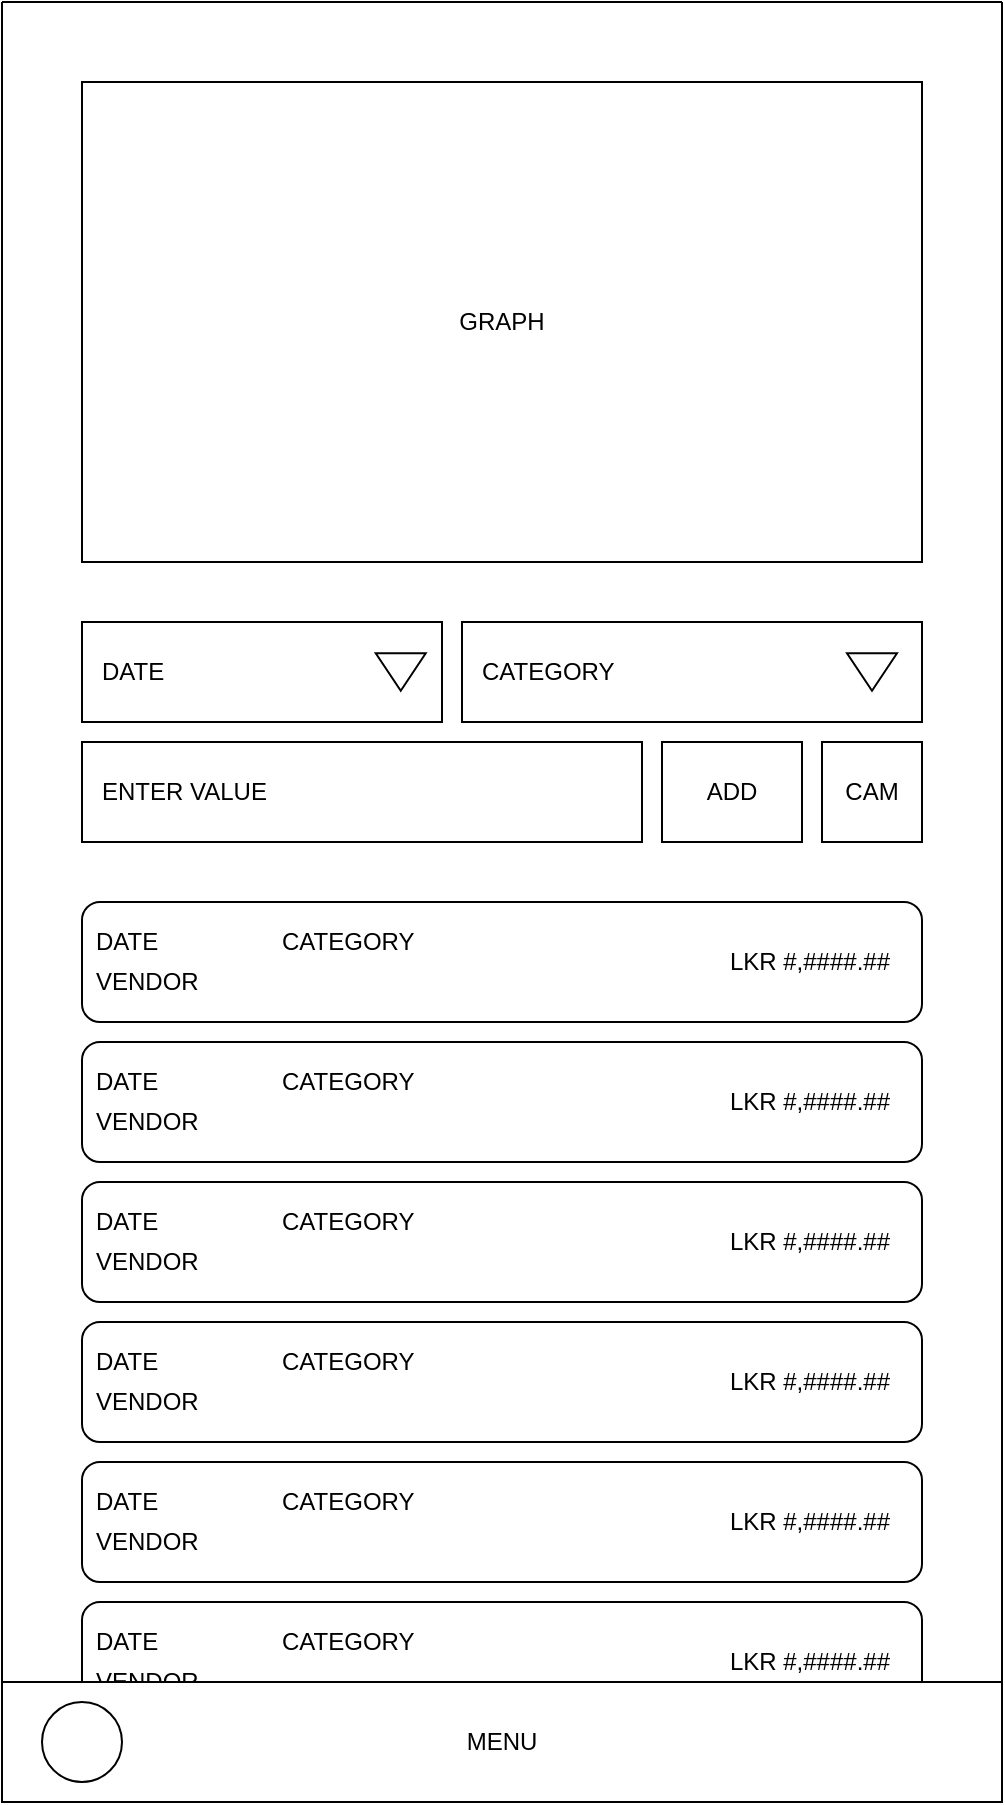 <mxfile version="21.6.2" type="github" pages="6">
  <diagram name="Home" id="-7YqTUpUbMilJilBJmLc">
    <mxGraphModel dx="1431" dy="807" grid="1" gridSize="10" guides="1" tooltips="1" connect="1" arrows="1" fold="1" page="1" pageScale="1" pageWidth="4681" pageHeight="3300" math="0" shadow="0">
      <root>
        <mxCell id="0" />
        <mxCell id="1" parent="0" />
        <mxCell id="OpYvbCKj8r_eVPy5peh7-1" value="" style="swimlane;startSize=0;" vertex="1" parent="1">
          <mxGeometry x="40" y="40" width="500" height="900" as="geometry">
            <mxRectangle x="40" y="40" width="500" height="900" as="alternateBounds" />
          </mxGeometry>
        </mxCell>
        <mxCell id="xQIchn2WkmY-w4uukqpx-59" value="VENDOR" style="text;html=1;strokeColor=none;fillColor=none;align=left;verticalAlign=middle;whiteSpace=wrap;rounded=0;spacingRight=4;" vertex="1" parent="OpYvbCKj8r_eVPy5peh7-1">
          <mxGeometry x="45" y="850" width="270" height="20" as="geometry" />
        </mxCell>
        <mxCell id="xQIchn2WkmY-w4uukqpx-3" value="ENTER VALUE" style="rounded=0;whiteSpace=wrap;html=1;align=left;spacingLeft=8;" vertex="1" parent="OpYvbCKj8r_eVPy5peh7-1">
          <mxGeometry x="40" y="370" width="280" height="50" as="geometry" />
        </mxCell>
        <mxCell id="xQIchn2WkmY-w4uukqpx-10" value="GRAPH" style="rounded=0;whiteSpace=wrap;html=1;" vertex="1" parent="OpYvbCKj8r_eVPy5peh7-1">
          <mxGeometry x="40" y="40" width="420" height="240" as="geometry" />
        </mxCell>
        <mxCell id="xQIchn2WkmY-w4uukqpx-11" value="ADD" style="rounded=0;whiteSpace=wrap;html=1;" vertex="1" parent="OpYvbCKj8r_eVPy5peh7-1">
          <mxGeometry x="330" y="370" width="70" height="50" as="geometry" />
        </mxCell>
        <mxCell id="xQIchn2WkmY-w4uukqpx-13" value="CAM" style="rounded=0;whiteSpace=wrap;html=1;" vertex="1" parent="OpYvbCKj8r_eVPy5peh7-1">
          <mxGeometry x="410" y="370" width="50" height="50" as="geometry" />
        </mxCell>
        <mxCell id="xQIchn2WkmY-w4uukqpx-14" value="" style="rounded=1;whiteSpace=wrap;html=1;" vertex="1" parent="OpYvbCKj8r_eVPy5peh7-1">
          <mxGeometry x="40" y="450" width="420" height="60" as="geometry" />
        </mxCell>
        <mxCell id="xQIchn2WkmY-w4uukqpx-17" value="LKR #,####.##" style="text;html=1;strokeColor=none;fillColor=none;align=right;verticalAlign=middle;whiteSpace=wrap;rounded=0;spacingRight=4;" vertex="1" parent="OpYvbCKj8r_eVPy5peh7-1">
          <mxGeometry x="330" y="465" width="120" height="30" as="geometry" />
        </mxCell>
        <mxCell id="xQIchn2WkmY-w4uukqpx-18" value="DATE" style="text;html=1;strokeColor=none;fillColor=none;align=left;verticalAlign=middle;whiteSpace=wrap;rounded=0;spacingRight=4;" vertex="1" parent="OpYvbCKj8r_eVPy5peh7-1">
          <mxGeometry x="45" y="460" width="85" height="20" as="geometry" />
        </mxCell>
        <mxCell id="xQIchn2WkmY-w4uukqpx-19" value="VENDOR" style="text;html=1;strokeColor=none;fillColor=none;align=left;verticalAlign=middle;whiteSpace=wrap;rounded=0;spacingRight=4;" vertex="1" parent="OpYvbCKj8r_eVPy5peh7-1">
          <mxGeometry x="45" y="480" width="270" height="20" as="geometry" />
        </mxCell>
        <mxCell id="xQIchn2WkmY-w4uukqpx-30" value="CATEGORY" style="text;html=1;strokeColor=none;fillColor=none;align=left;verticalAlign=middle;whiteSpace=wrap;rounded=0;spacingRight=4;" vertex="1" parent="OpYvbCKj8r_eVPy5peh7-1">
          <mxGeometry x="137.5" y="460" width="85" height="20" as="geometry" />
        </mxCell>
        <mxCell id="xQIchn2WkmY-w4uukqpx-31" value="" style="rounded=1;whiteSpace=wrap;html=1;" vertex="1" parent="OpYvbCKj8r_eVPy5peh7-1">
          <mxGeometry x="40" y="520" width="420" height="60" as="geometry" />
        </mxCell>
        <mxCell id="xQIchn2WkmY-w4uukqpx-32" value="LKR #,####.##" style="text;html=1;strokeColor=none;fillColor=none;align=right;verticalAlign=middle;whiteSpace=wrap;rounded=0;spacingRight=4;" vertex="1" parent="OpYvbCKj8r_eVPy5peh7-1">
          <mxGeometry x="330" y="535" width="120" height="30" as="geometry" />
        </mxCell>
        <mxCell id="xQIchn2WkmY-w4uukqpx-33" value="DATE" style="text;html=1;strokeColor=none;fillColor=none;align=left;verticalAlign=middle;whiteSpace=wrap;rounded=0;spacingRight=4;" vertex="1" parent="OpYvbCKj8r_eVPy5peh7-1">
          <mxGeometry x="45" y="530" width="85" height="20" as="geometry" />
        </mxCell>
        <mxCell id="xQIchn2WkmY-w4uukqpx-34" value="VENDOR" style="text;html=1;strokeColor=none;fillColor=none;align=left;verticalAlign=middle;whiteSpace=wrap;rounded=0;spacingRight=4;" vertex="1" parent="OpYvbCKj8r_eVPy5peh7-1">
          <mxGeometry x="45" y="550" width="270" height="20" as="geometry" />
        </mxCell>
        <mxCell id="xQIchn2WkmY-w4uukqpx-35" value="CATEGORY" style="text;html=1;strokeColor=none;fillColor=none;align=left;verticalAlign=middle;whiteSpace=wrap;rounded=0;spacingRight=4;" vertex="1" parent="OpYvbCKj8r_eVPy5peh7-1">
          <mxGeometry x="137.5" y="530" width="85" height="20" as="geometry" />
        </mxCell>
        <mxCell id="xQIchn2WkmY-w4uukqpx-36" value="" style="rounded=1;whiteSpace=wrap;html=1;" vertex="1" parent="OpYvbCKj8r_eVPy5peh7-1">
          <mxGeometry x="40" y="590" width="420" height="60" as="geometry" />
        </mxCell>
        <mxCell id="xQIchn2WkmY-w4uukqpx-37" value="LKR #,####.##" style="text;html=1;strokeColor=none;fillColor=none;align=right;verticalAlign=middle;whiteSpace=wrap;rounded=0;spacingRight=4;" vertex="1" parent="OpYvbCKj8r_eVPy5peh7-1">
          <mxGeometry x="330" y="605" width="120" height="30" as="geometry" />
        </mxCell>
        <mxCell id="xQIchn2WkmY-w4uukqpx-38" value="DATE" style="text;html=1;strokeColor=none;fillColor=none;align=left;verticalAlign=middle;whiteSpace=wrap;rounded=0;spacingRight=4;" vertex="1" parent="OpYvbCKj8r_eVPy5peh7-1">
          <mxGeometry x="45" y="600" width="85" height="20" as="geometry" />
        </mxCell>
        <mxCell id="xQIchn2WkmY-w4uukqpx-39" value="VENDOR" style="text;html=1;strokeColor=none;fillColor=none;align=left;verticalAlign=middle;whiteSpace=wrap;rounded=0;spacingRight=4;" vertex="1" parent="OpYvbCKj8r_eVPy5peh7-1">
          <mxGeometry x="45" y="620" width="270" height="20" as="geometry" />
        </mxCell>
        <mxCell id="xQIchn2WkmY-w4uukqpx-40" value="CATEGORY" style="text;html=1;strokeColor=none;fillColor=none;align=left;verticalAlign=middle;whiteSpace=wrap;rounded=0;spacingRight=4;" vertex="1" parent="OpYvbCKj8r_eVPy5peh7-1">
          <mxGeometry x="137.5" y="600" width="85" height="20" as="geometry" />
        </mxCell>
        <mxCell id="xQIchn2WkmY-w4uukqpx-41" value="" style="rounded=1;whiteSpace=wrap;html=1;" vertex="1" parent="OpYvbCKj8r_eVPy5peh7-1">
          <mxGeometry x="40" y="660" width="420" height="60" as="geometry" />
        </mxCell>
        <mxCell id="xQIchn2WkmY-w4uukqpx-42" value="LKR #,####.##" style="text;html=1;strokeColor=none;fillColor=none;align=right;verticalAlign=middle;whiteSpace=wrap;rounded=0;spacingRight=4;" vertex="1" parent="OpYvbCKj8r_eVPy5peh7-1">
          <mxGeometry x="330" y="675" width="120" height="30" as="geometry" />
        </mxCell>
        <mxCell id="xQIchn2WkmY-w4uukqpx-43" value="DATE" style="text;html=1;strokeColor=none;fillColor=none;align=left;verticalAlign=middle;whiteSpace=wrap;rounded=0;spacingRight=4;" vertex="1" parent="OpYvbCKj8r_eVPy5peh7-1">
          <mxGeometry x="45" y="670" width="85" height="20" as="geometry" />
        </mxCell>
        <mxCell id="xQIchn2WkmY-w4uukqpx-44" value="VENDOR" style="text;html=1;strokeColor=none;fillColor=none;align=left;verticalAlign=middle;whiteSpace=wrap;rounded=0;spacingRight=4;" vertex="1" parent="OpYvbCKj8r_eVPy5peh7-1">
          <mxGeometry x="45" y="690" width="270" height="20" as="geometry" />
        </mxCell>
        <mxCell id="xQIchn2WkmY-w4uukqpx-45" value="CATEGORY" style="text;html=1;strokeColor=none;fillColor=none;align=left;verticalAlign=middle;whiteSpace=wrap;rounded=0;spacingRight=4;" vertex="1" parent="OpYvbCKj8r_eVPy5peh7-1">
          <mxGeometry x="137.5" y="670" width="85" height="20" as="geometry" />
        </mxCell>
        <mxCell id="xQIchn2WkmY-w4uukqpx-46" value="" style="rounded=1;whiteSpace=wrap;html=1;" vertex="1" parent="OpYvbCKj8r_eVPy5peh7-1">
          <mxGeometry x="40" y="730" width="420" height="60" as="geometry" />
        </mxCell>
        <mxCell id="xQIchn2WkmY-w4uukqpx-47" value="LKR #,####.##" style="text;html=1;strokeColor=none;fillColor=none;align=right;verticalAlign=middle;whiteSpace=wrap;rounded=0;spacingRight=4;" vertex="1" parent="OpYvbCKj8r_eVPy5peh7-1">
          <mxGeometry x="330" y="745" width="120" height="30" as="geometry" />
        </mxCell>
        <mxCell id="xQIchn2WkmY-w4uukqpx-48" value="DATE" style="text;html=1;strokeColor=none;fillColor=none;align=left;verticalAlign=middle;whiteSpace=wrap;rounded=0;spacingRight=4;" vertex="1" parent="OpYvbCKj8r_eVPy5peh7-1">
          <mxGeometry x="45" y="740" width="85" height="20" as="geometry" />
        </mxCell>
        <mxCell id="xQIchn2WkmY-w4uukqpx-49" value="VENDOR" style="text;html=1;strokeColor=none;fillColor=none;align=left;verticalAlign=middle;whiteSpace=wrap;rounded=0;spacingRight=4;" vertex="1" parent="OpYvbCKj8r_eVPy5peh7-1">
          <mxGeometry x="45" y="760" width="270" height="20" as="geometry" />
        </mxCell>
        <mxCell id="xQIchn2WkmY-w4uukqpx-50" value="CATEGORY" style="text;html=1;strokeColor=none;fillColor=none;align=left;verticalAlign=middle;whiteSpace=wrap;rounded=0;spacingRight=4;" vertex="1" parent="OpYvbCKj8r_eVPy5peh7-1">
          <mxGeometry x="137.5" y="740" width="85" height="20" as="geometry" />
        </mxCell>
        <mxCell id="xQIchn2WkmY-w4uukqpx-51" value="" style="rounded=1;whiteSpace=wrap;html=1;" vertex="1" parent="OpYvbCKj8r_eVPy5peh7-1">
          <mxGeometry x="40" y="800" width="420" height="60" as="geometry" />
        </mxCell>
        <mxCell id="xQIchn2WkmY-w4uukqpx-52" value="LKR #,####.##" style="text;html=1;strokeColor=none;fillColor=none;align=right;verticalAlign=middle;whiteSpace=wrap;rounded=0;spacingRight=4;" vertex="1" parent="OpYvbCKj8r_eVPy5peh7-1">
          <mxGeometry x="330" y="815" width="120" height="30" as="geometry" />
        </mxCell>
        <mxCell id="xQIchn2WkmY-w4uukqpx-53" value="DATE" style="text;html=1;strokeColor=none;fillColor=none;align=left;verticalAlign=middle;whiteSpace=wrap;rounded=0;spacingRight=4;" vertex="1" parent="OpYvbCKj8r_eVPy5peh7-1">
          <mxGeometry x="45" y="810" width="85" height="20" as="geometry" />
        </mxCell>
        <mxCell id="xQIchn2WkmY-w4uukqpx-54" value="VENDOR" style="text;html=1;strokeColor=none;fillColor=none;align=left;verticalAlign=middle;whiteSpace=wrap;rounded=0;spacingRight=4;" vertex="1" parent="OpYvbCKj8r_eVPy5peh7-1">
          <mxGeometry x="45" y="830" width="270" height="20" as="geometry" />
        </mxCell>
        <mxCell id="xQIchn2WkmY-w4uukqpx-55" value="CATEGORY" style="text;html=1;strokeColor=none;fillColor=none;align=left;verticalAlign=middle;whiteSpace=wrap;rounded=0;spacingRight=4;" vertex="1" parent="OpYvbCKj8r_eVPy5peh7-1">
          <mxGeometry x="137.5" y="810" width="85" height="20" as="geometry" />
        </mxCell>
        <mxCell id="OpYvbCKj8r_eVPy5peh7-4" value="MENU" style="whiteSpace=wrap;html=1;" vertex="1" parent="OpYvbCKj8r_eVPy5peh7-1">
          <mxGeometry y="840" width="500" height="60" as="geometry" />
        </mxCell>
        <mxCell id="xQIchn2WkmY-w4uukqpx-63" value="CATEGORY" style="rounded=0;whiteSpace=wrap;html=1;align=left;spacingLeft=8;" vertex="1" parent="OpYvbCKj8r_eVPy5peh7-1">
          <mxGeometry x="230" y="310" width="230" height="50" as="geometry" />
        </mxCell>
        <mxCell id="xQIchn2WkmY-w4uukqpx-64" value="" style="triangle;whiteSpace=wrap;html=1;rotation=90;" vertex="1" parent="OpYvbCKj8r_eVPy5peh7-1">
          <mxGeometry x="425.63" y="322.5" width="18.75" height="25" as="geometry" />
        </mxCell>
        <mxCell id="xQIchn2WkmY-w4uukqpx-70" value="DATE" style="rounded=0;whiteSpace=wrap;html=1;align=left;spacingLeft=8;" vertex="1" parent="OpYvbCKj8r_eVPy5peh7-1">
          <mxGeometry x="40" y="310" width="180" height="50" as="geometry" />
        </mxCell>
        <mxCell id="xQIchn2WkmY-w4uukqpx-71" value="" style="triangle;whiteSpace=wrap;html=1;rotation=90;" vertex="1" parent="OpYvbCKj8r_eVPy5peh7-1">
          <mxGeometry x="190" y="322.5" width="18.75" height="25" as="geometry" />
        </mxCell>
        <mxCell id="QuzubPmWZXeC0UzukjIj-1" value="" style="ellipse;whiteSpace=wrap;html=1;aspect=fixed;" vertex="1" parent="1">
          <mxGeometry x="60" y="890" width="40" height="40" as="geometry" />
        </mxCell>
      </root>
    </mxGraphModel>
  </diagram>
  <diagram id="5BtKKe4hTj2yAUqYr5QW" name="Menu">
    <mxGraphModel dx="1002" dy="565" grid="1" gridSize="10" guides="1" tooltips="1" connect="1" arrows="1" fold="1" page="1" pageScale="1" pageWidth="4681" pageHeight="3300" math="0" shadow="0">
      <root>
        <mxCell id="0" />
        <mxCell id="1" parent="0" />
        <mxCell id="p6cj2IzEMIHR3dmzp68Q-1" value="" style="whiteSpace=wrap;html=1;" vertex="1" parent="1">
          <mxGeometry x="40" y="880" width="500" height="60" as="geometry" />
        </mxCell>
        <mxCell id="p6cj2IzEMIHR3dmzp68Q-2" value="" style="ellipse;whiteSpace=wrap;html=1;aspect=fixed;" vertex="1" parent="1">
          <mxGeometry x="270" y="890" width="40" height="40" as="geometry" />
        </mxCell>
        <mxCell id="p6cj2IzEMIHR3dmzp68Q-3" value="" style="ellipse;whiteSpace=wrap;html=1;aspect=fixed;" vertex="1" parent="1">
          <mxGeometry x="60" y="890" width="40" height="40" as="geometry" />
        </mxCell>
        <mxCell id="p6cj2IzEMIHR3dmzp68Q-4" value="" style="ellipse;whiteSpace=wrap;html=1;aspect=fixed;" vertex="1" parent="1">
          <mxGeometry x="165" y="890" width="40" height="40" as="geometry" />
        </mxCell>
        <mxCell id="p6cj2IzEMIHR3dmzp68Q-5" value="" style="ellipse;whiteSpace=wrap;html=1;aspect=fixed;" vertex="1" parent="1">
          <mxGeometry x="375" y="890" width="40" height="40" as="geometry" />
        </mxCell>
        <mxCell id="p6cj2IzEMIHR3dmzp68Q-6" value="" style="ellipse;whiteSpace=wrap;html=1;aspect=fixed;" vertex="1" parent="1">
          <mxGeometry x="480" y="890" width="40" height="40" as="geometry" />
        </mxCell>
        <mxCell id="p6cj2IzEMIHR3dmzp68Q-8" style="edgeStyle=orthogonalEdgeStyle;rounded=0;orthogonalLoop=1;jettySize=auto;html=1;entryX=0.5;entryY=0;entryDx=0;entryDy=0;" edge="1" parent="1" source="p6cj2IzEMIHR3dmzp68Q-7" target="p6cj2IzEMIHR3dmzp68Q-2">
          <mxGeometry relative="1" as="geometry" />
        </mxCell>
        <mxCell id="p6cj2IzEMIHR3dmzp68Q-7" value="Add / Manage Transactions" style="rounded=0;whiteSpace=wrap;html=1;" vertex="1" parent="1">
          <mxGeometry x="230" y="690" width="120" height="60" as="geometry" />
        </mxCell>
        <mxCell id="p6cj2IzEMIHR3dmzp68Q-10" style="edgeStyle=orthogonalEdgeStyle;rounded=0;orthogonalLoop=1;jettySize=auto;html=1;entryX=0.5;entryY=0;entryDx=0;entryDy=0;" edge="1" parent="1" source="p6cj2IzEMIHR3dmzp68Q-9" target="p6cj2IzEMIHR3dmzp68Q-6">
          <mxGeometry relative="1" as="geometry" />
        </mxCell>
        <mxCell id="p6cj2IzEMIHR3dmzp68Q-9" value="Settings" style="rounded=0;whiteSpace=wrap;html=1;" vertex="1" parent="1">
          <mxGeometry x="420" y="760" width="120" height="60" as="geometry" />
        </mxCell>
        <mxCell id="p6cj2IzEMIHR3dmzp68Q-12" style="edgeStyle=orthogonalEdgeStyle;rounded=0;orthogonalLoop=1;jettySize=auto;html=1;" edge="1" parent="1" source="p6cj2IzEMIHR3dmzp68Q-11" target="p6cj2IzEMIHR3dmzp68Q-3">
          <mxGeometry relative="1" as="geometry" />
        </mxCell>
        <mxCell id="p6cj2IzEMIHR3dmzp68Q-11" value="Home Screen" style="rounded=0;whiteSpace=wrap;html=1;" vertex="1" parent="1">
          <mxGeometry x="40" y="760" width="120" height="60" as="geometry" />
        </mxCell>
        <mxCell id="p6cj2IzEMIHR3dmzp68Q-14" style="edgeStyle=orthogonalEdgeStyle;rounded=0;orthogonalLoop=1;jettySize=auto;html=1;exitX=1;exitY=0.5;exitDx=0;exitDy=0;entryX=0.5;entryY=0;entryDx=0;entryDy=0;" edge="1" parent="1" source="p6cj2IzEMIHR3dmzp68Q-13" target="p6cj2IzEMIHR3dmzp68Q-4">
          <mxGeometry relative="1" as="geometry" />
        </mxCell>
        <mxCell id="p6cj2IzEMIHR3dmzp68Q-13" value="Budget Screen" style="rounded=0;whiteSpace=wrap;html=1;" vertex="1" parent="1">
          <mxGeometry x="40" y="660" width="120" height="60" as="geometry" />
        </mxCell>
        <mxCell id="p6cj2IzEMIHR3dmzp68Q-16" style="edgeStyle=orthogonalEdgeStyle;rounded=0;orthogonalLoop=1;jettySize=auto;html=1;entryX=0.5;entryY=0;entryDx=0;entryDy=0;exitX=0;exitY=0.5;exitDx=0;exitDy=0;" edge="1" parent="1" source="p6cj2IzEMIHR3dmzp68Q-15" target="p6cj2IzEMIHR3dmzp68Q-5">
          <mxGeometry relative="1" as="geometry" />
        </mxCell>
        <mxCell id="p6cj2IzEMIHR3dmzp68Q-15" value="Time Based (Loans and Investments)" style="rounded=0;whiteSpace=wrap;html=1;" vertex="1" parent="1">
          <mxGeometry x="420" y="660" width="120" height="60" as="geometry" />
        </mxCell>
      </root>
    </mxGraphModel>
  </diagram>
  <diagram id="X0qVoZHdEJwoB1DHD95K" name="Budget">
    <mxGraphModel dx="2004" dy="1130" grid="1" gridSize="10" guides="1" tooltips="1" connect="1" arrows="1" fold="1" page="1" pageScale="1" pageWidth="4681" pageHeight="3300" math="0" shadow="0">
      <root>
        <mxCell id="0" />
        <mxCell id="1" parent="0" />
        <mxCell id="bjgMW3xffvHybnKfpCEv-1" value="" style="swimlane;startSize=0;" vertex="1" parent="1">
          <mxGeometry x="40" y="40" width="500" height="900" as="geometry">
            <mxRectangle x="40" y="40" width="500" height="900" as="alternateBounds" />
          </mxGeometry>
        </mxCell>
        <mxCell id="bjgMW3xffvHybnKfpCEv-2" value="" style="rounded=0;whiteSpace=wrap;html=1;" vertex="1" parent="bjgMW3xffvHybnKfpCEv-1">
          <mxGeometry y="840" width="120" height="60" as="geometry" />
        </mxCell>
        <mxCell id="bjgMW3xffvHybnKfpCEv-3" value="" style="rounded=0;whiteSpace=wrap;html=1;" vertex="1" parent="bjgMW3xffvHybnKfpCEv-1">
          <mxGeometry y="840" width="120" height="60" as="geometry" />
        </mxCell>
        <mxCell id="Lkf4W2bLdQkOcS0r8LdT-1" value="+" style="ellipse;whiteSpace=wrap;html=1;aspect=fixed;fillColor=#d5e8d4;strokeColor=#82b366;" vertex="1" parent="bjgMW3xffvHybnKfpCEv-1">
          <mxGeometry x="430" y="770" width="50" height="50" as="geometry" />
        </mxCell>
        <mxCell id="bjgMW3xffvHybnKfpCEv-4" value="MENU" style="whiteSpace=wrap;html=1;" vertex="1" parent="1">
          <mxGeometry x="40" y="880" width="500" height="60" as="geometry" />
        </mxCell>
        <mxCell id="pmXVu8uzVACmn47cuU6T-1" value="" style="ellipse;whiteSpace=wrap;html=1;aspect=fixed;" vertex="1" parent="1">
          <mxGeometry x="165" y="890" width="40" height="40" as="geometry" />
        </mxCell>
      </root>
    </mxGraphModel>
  </diagram>
  <diagram id="DU8VR_UUWeB6As3rMWlz" name="Transactions">
    <mxGraphModel dx="1670" dy="942" grid="1" gridSize="10" guides="1" tooltips="1" connect="1" arrows="1" fold="1" page="1" pageScale="1" pageWidth="4681" pageHeight="3300" math="0" shadow="0">
      <root>
        <mxCell id="0" />
        <mxCell id="1" parent="0" />
        <mxCell id="Pg-9uKjvfXgRgvPHWc_q-1" value="" style="swimlane;startSize=0;" vertex="1" parent="1">
          <mxGeometry x="40" y="40" width="500" height="900" as="geometry">
            <mxRectangle x="40" y="40" width="500" height="900" as="alternateBounds" />
          </mxGeometry>
        </mxCell>
        <mxCell id="EKoWF9jizVSwzyr8S2gG-1" value="" style="rounded=1;whiteSpace=wrap;html=1;" vertex="1" parent="Pg-9uKjvfXgRgvPHWc_q-1">
          <mxGeometry x="40" y="30" width="420" height="60" as="geometry" />
        </mxCell>
        <mxCell id="EKoWF9jizVSwzyr8S2gG-2" value="LKR #,####.##" style="text;html=1;strokeColor=none;fillColor=none;align=right;verticalAlign=middle;whiteSpace=wrap;rounded=0;spacingRight=4;" vertex="1" parent="Pg-9uKjvfXgRgvPHWc_q-1">
          <mxGeometry x="330" y="45" width="120" height="30" as="geometry" />
        </mxCell>
        <mxCell id="EKoWF9jizVSwzyr8S2gG-3" value="DATE" style="text;html=1;strokeColor=none;fillColor=none;align=left;verticalAlign=middle;whiteSpace=wrap;rounded=0;spacingRight=4;" vertex="1" parent="Pg-9uKjvfXgRgvPHWc_q-1">
          <mxGeometry x="45" y="40" width="85" height="20" as="geometry" />
        </mxCell>
        <mxCell id="EKoWF9jizVSwzyr8S2gG-4" value="VENDOR" style="text;html=1;strokeColor=none;fillColor=none;align=left;verticalAlign=middle;whiteSpace=wrap;rounded=0;spacingRight=4;" vertex="1" parent="Pg-9uKjvfXgRgvPHWc_q-1">
          <mxGeometry x="45" y="60" width="270" height="20" as="geometry" />
        </mxCell>
        <mxCell id="EKoWF9jizVSwzyr8S2gG-5" value="CATEGORY" style="text;html=1;strokeColor=none;fillColor=none;align=left;verticalAlign=middle;whiteSpace=wrap;rounded=0;spacingRight=4;" vertex="1" parent="Pg-9uKjvfXgRgvPHWc_q-1">
          <mxGeometry x="137.5" y="40" width="85" height="20" as="geometry" />
        </mxCell>
        <mxCell id="EKoWF9jizVSwzyr8S2gG-6" value="" style="rounded=1;whiteSpace=wrap;html=1;" vertex="1" parent="Pg-9uKjvfXgRgvPHWc_q-1">
          <mxGeometry x="40" y="100" width="420" height="60" as="geometry" />
        </mxCell>
        <mxCell id="EKoWF9jizVSwzyr8S2gG-7" value="LKR #,####.##" style="text;html=1;strokeColor=none;fillColor=none;align=right;verticalAlign=middle;whiteSpace=wrap;rounded=0;spacingRight=4;" vertex="1" parent="Pg-9uKjvfXgRgvPHWc_q-1">
          <mxGeometry x="330" y="115" width="120" height="30" as="geometry" />
        </mxCell>
        <mxCell id="EKoWF9jizVSwzyr8S2gG-8" value="DATE" style="text;html=1;strokeColor=none;fillColor=none;align=left;verticalAlign=middle;whiteSpace=wrap;rounded=0;spacingRight=4;" vertex="1" parent="Pg-9uKjvfXgRgvPHWc_q-1">
          <mxGeometry x="45" y="110" width="85" height="20" as="geometry" />
        </mxCell>
        <mxCell id="EKoWF9jizVSwzyr8S2gG-9" value="VENDOR" style="text;html=1;strokeColor=none;fillColor=none;align=left;verticalAlign=middle;whiteSpace=wrap;rounded=0;spacingRight=4;" vertex="1" parent="Pg-9uKjvfXgRgvPHWc_q-1">
          <mxGeometry x="45" y="130" width="270" height="20" as="geometry" />
        </mxCell>
        <mxCell id="EKoWF9jizVSwzyr8S2gG-10" value="CATEGORY" style="text;html=1;strokeColor=none;fillColor=none;align=left;verticalAlign=middle;whiteSpace=wrap;rounded=0;spacingRight=4;" vertex="1" parent="Pg-9uKjvfXgRgvPHWc_q-1">
          <mxGeometry x="137.5" y="110" width="85" height="20" as="geometry" />
        </mxCell>
        <mxCell id="EKoWF9jizVSwzyr8S2gG-11" value="" style="rounded=1;whiteSpace=wrap;html=1;" vertex="1" parent="Pg-9uKjvfXgRgvPHWc_q-1">
          <mxGeometry x="40" y="170" width="420" height="60" as="geometry" />
        </mxCell>
        <mxCell id="EKoWF9jizVSwzyr8S2gG-12" value="LKR #,####.##" style="text;html=1;strokeColor=none;fillColor=none;align=right;verticalAlign=middle;whiteSpace=wrap;rounded=0;spacingRight=4;" vertex="1" parent="Pg-9uKjvfXgRgvPHWc_q-1">
          <mxGeometry x="330" y="185" width="120" height="30" as="geometry" />
        </mxCell>
        <mxCell id="EKoWF9jizVSwzyr8S2gG-13" value="DATE" style="text;html=1;strokeColor=none;fillColor=none;align=left;verticalAlign=middle;whiteSpace=wrap;rounded=0;spacingRight=4;" vertex="1" parent="Pg-9uKjvfXgRgvPHWc_q-1">
          <mxGeometry x="45" y="180" width="85" height="20" as="geometry" />
        </mxCell>
        <mxCell id="EKoWF9jizVSwzyr8S2gG-14" value="VENDOR" style="text;html=1;strokeColor=none;fillColor=none;align=left;verticalAlign=middle;whiteSpace=wrap;rounded=0;spacingRight=4;" vertex="1" parent="Pg-9uKjvfXgRgvPHWc_q-1">
          <mxGeometry x="45" y="200" width="270" height="20" as="geometry" />
        </mxCell>
        <mxCell id="EKoWF9jizVSwzyr8S2gG-15" value="CATEGORY" style="text;html=1;strokeColor=none;fillColor=none;align=left;verticalAlign=middle;whiteSpace=wrap;rounded=0;spacingRight=4;" vertex="1" parent="Pg-9uKjvfXgRgvPHWc_q-1">
          <mxGeometry x="137.5" y="180" width="85" height="20" as="geometry" />
        </mxCell>
        <mxCell id="EKoWF9jizVSwzyr8S2gG-16" value="" style="rounded=1;whiteSpace=wrap;html=1;" vertex="1" parent="Pg-9uKjvfXgRgvPHWc_q-1">
          <mxGeometry x="40" y="240" width="420" height="60" as="geometry" />
        </mxCell>
        <mxCell id="EKoWF9jizVSwzyr8S2gG-17" value="LKR #,####.##" style="text;html=1;strokeColor=none;fillColor=none;align=right;verticalAlign=middle;whiteSpace=wrap;rounded=0;spacingRight=4;" vertex="1" parent="Pg-9uKjvfXgRgvPHWc_q-1">
          <mxGeometry x="330" y="255" width="120" height="30" as="geometry" />
        </mxCell>
        <mxCell id="EKoWF9jizVSwzyr8S2gG-18" value="DATE" style="text;html=1;strokeColor=none;fillColor=none;align=left;verticalAlign=middle;whiteSpace=wrap;rounded=0;spacingRight=4;" vertex="1" parent="Pg-9uKjvfXgRgvPHWc_q-1">
          <mxGeometry x="45" y="250" width="85" height="20" as="geometry" />
        </mxCell>
        <mxCell id="EKoWF9jizVSwzyr8S2gG-19" value="VENDOR" style="text;html=1;strokeColor=none;fillColor=none;align=left;verticalAlign=middle;whiteSpace=wrap;rounded=0;spacingRight=4;" vertex="1" parent="Pg-9uKjvfXgRgvPHWc_q-1">
          <mxGeometry x="45" y="270" width="270" height="20" as="geometry" />
        </mxCell>
        <mxCell id="EKoWF9jizVSwzyr8S2gG-20" value="CATEGORY" style="text;html=1;strokeColor=none;fillColor=none;align=left;verticalAlign=middle;whiteSpace=wrap;rounded=0;spacingRight=4;" vertex="1" parent="Pg-9uKjvfXgRgvPHWc_q-1">
          <mxGeometry x="137.5" y="250" width="85" height="20" as="geometry" />
        </mxCell>
        <mxCell id="EKoWF9jizVSwzyr8S2gG-21" value="" style="rounded=1;whiteSpace=wrap;html=1;" vertex="1" parent="Pg-9uKjvfXgRgvPHWc_q-1">
          <mxGeometry x="40" y="310" width="420" height="60" as="geometry" />
        </mxCell>
        <mxCell id="EKoWF9jizVSwzyr8S2gG-22" value="LKR #,####.##" style="text;html=1;strokeColor=none;fillColor=none;align=right;verticalAlign=middle;whiteSpace=wrap;rounded=0;spacingRight=4;" vertex="1" parent="Pg-9uKjvfXgRgvPHWc_q-1">
          <mxGeometry x="330" y="325" width="120" height="30" as="geometry" />
        </mxCell>
        <mxCell id="EKoWF9jizVSwzyr8S2gG-23" value="DATE" style="text;html=1;strokeColor=none;fillColor=none;align=left;verticalAlign=middle;whiteSpace=wrap;rounded=0;spacingRight=4;" vertex="1" parent="Pg-9uKjvfXgRgvPHWc_q-1">
          <mxGeometry x="45" y="320" width="85" height="20" as="geometry" />
        </mxCell>
        <mxCell id="EKoWF9jizVSwzyr8S2gG-24" value="VENDOR" style="text;html=1;strokeColor=none;fillColor=none;align=left;verticalAlign=middle;whiteSpace=wrap;rounded=0;spacingRight=4;" vertex="1" parent="Pg-9uKjvfXgRgvPHWc_q-1">
          <mxGeometry x="45" y="340" width="270" height="20" as="geometry" />
        </mxCell>
        <mxCell id="EKoWF9jizVSwzyr8S2gG-25" value="CATEGORY" style="text;html=1;strokeColor=none;fillColor=none;align=left;verticalAlign=middle;whiteSpace=wrap;rounded=0;spacingRight=4;" vertex="1" parent="Pg-9uKjvfXgRgvPHWc_q-1">
          <mxGeometry x="137.5" y="320" width="85" height="20" as="geometry" />
        </mxCell>
        <mxCell id="EKoWF9jizVSwzyr8S2gG-26" value="" style="rounded=1;whiteSpace=wrap;html=1;" vertex="1" parent="Pg-9uKjvfXgRgvPHWc_q-1">
          <mxGeometry x="40" y="380" width="420" height="60" as="geometry" />
        </mxCell>
        <mxCell id="EKoWF9jizVSwzyr8S2gG-27" value="LKR #,####.##" style="text;html=1;strokeColor=none;fillColor=none;align=right;verticalAlign=middle;whiteSpace=wrap;rounded=0;spacingRight=4;" vertex="1" parent="Pg-9uKjvfXgRgvPHWc_q-1">
          <mxGeometry x="330" y="395" width="120" height="30" as="geometry" />
        </mxCell>
        <mxCell id="EKoWF9jizVSwzyr8S2gG-28" value="DATE" style="text;html=1;strokeColor=none;fillColor=none;align=left;verticalAlign=middle;whiteSpace=wrap;rounded=0;spacingRight=4;" vertex="1" parent="Pg-9uKjvfXgRgvPHWc_q-1">
          <mxGeometry x="45" y="390" width="85" height="20" as="geometry" />
        </mxCell>
        <mxCell id="EKoWF9jizVSwzyr8S2gG-29" value="VENDOR" style="text;html=1;strokeColor=none;fillColor=none;align=left;verticalAlign=middle;whiteSpace=wrap;rounded=0;spacingRight=4;" vertex="1" parent="Pg-9uKjvfXgRgvPHWc_q-1">
          <mxGeometry x="45" y="410" width="270" height="20" as="geometry" />
        </mxCell>
        <mxCell id="EKoWF9jizVSwzyr8S2gG-30" value="CATEGORY" style="text;html=1;strokeColor=none;fillColor=none;align=left;verticalAlign=middle;whiteSpace=wrap;rounded=0;spacingRight=4;" vertex="1" parent="Pg-9uKjvfXgRgvPHWc_q-1">
          <mxGeometry x="137.5" y="390" width="85" height="20" as="geometry" />
        </mxCell>
        <mxCell id="EKoWF9jizVSwzyr8S2gG-31" value="" style="rounded=1;whiteSpace=wrap;html=1;" vertex="1" parent="Pg-9uKjvfXgRgvPHWc_q-1">
          <mxGeometry x="40" y="450" width="420" height="60" as="geometry" />
        </mxCell>
        <mxCell id="EKoWF9jizVSwzyr8S2gG-32" value="LKR #,####.##" style="text;html=1;strokeColor=none;fillColor=none;align=right;verticalAlign=middle;whiteSpace=wrap;rounded=0;spacingRight=4;" vertex="1" parent="Pg-9uKjvfXgRgvPHWc_q-1">
          <mxGeometry x="330" y="465" width="120" height="30" as="geometry" />
        </mxCell>
        <mxCell id="EKoWF9jizVSwzyr8S2gG-33" value="DATE" style="text;html=1;strokeColor=none;fillColor=none;align=left;verticalAlign=middle;whiteSpace=wrap;rounded=0;spacingRight=4;" vertex="1" parent="Pg-9uKjvfXgRgvPHWc_q-1">
          <mxGeometry x="45" y="460" width="85" height="20" as="geometry" />
        </mxCell>
        <mxCell id="EKoWF9jizVSwzyr8S2gG-34" value="VENDOR" style="text;html=1;strokeColor=none;fillColor=none;align=left;verticalAlign=middle;whiteSpace=wrap;rounded=0;spacingRight=4;" vertex="1" parent="Pg-9uKjvfXgRgvPHWc_q-1">
          <mxGeometry x="45" y="480" width="270" height="20" as="geometry" />
        </mxCell>
        <mxCell id="EKoWF9jizVSwzyr8S2gG-35" value="CATEGORY" style="text;html=1;strokeColor=none;fillColor=none;align=left;verticalAlign=middle;whiteSpace=wrap;rounded=0;spacingRight=4;" vertex="1" parent="Pg-9uKjvfXgRgvPHWc_q-1">
          <mxGeometry x="137.5" y="460" width="85" height="20" as="geometry" />
        </mxCell>
        <mxCell id="EKoWF9jizVSwzyr8S2gG-36" value="" style="rounded=1;whiteSpace=wrap;html=1;" vertex="1" parent="Pg-9uKjvfXgRgvPHWc_q-1">
          <mxGeometry x="40" y="520" width="420" height="60" as="geometry" />
        </mxCell>
        <mxCell id="EKoWF9jizVSwzyr8S2gG-37" value="LKR #,####.##" style="text;html=1;strokeColor=none;fillColor=none;align=right;verticalAlign=middle;whiteSpace=wrap;rounded=0;spacingRight=4;" vertex="1" parent="Pg-9uKjvfXgRgvPHWc_q-1">
          <mxGeometry x="330" y="535" width="120" height="30" as="geometry" />
        </mxCell>
        <mxCell id="EKoWF9jizVSwzyr8S2gG-38" value="DATE" style="text;html=1;strokeColor=none;fillColor=none;align=left;verticalAlign=middle;whiteSpace=wrap;rounded=0;spacingRight=4;" vertex="1" parent="Pg-9uKjvfXgRgvPHWc_q-1">
          <mxGeometry x="45" y="530" width="85" height="20" as="geometry" />
        </mxCell>
        <mxCell id="EKoWF9jizVSwzyr8S2gG-39" value="VENDOR" style="text;html=1;strokeColor=none;fillColor=none;align=left;verticalAlign=middle;whiteSpace=wrap;rounded=0;spacingRight=4;" vertex="1" parent="Pg-9uKjvfXgRgvPHWc_q-1">
          <mxGeometry x="45" y="550" width="270" height="20" as="geometry" />
        </mxCell>
        <mxCell id="EKoWF9jizVSwzyr8S2gG-40" value="CATEGORY" style="text;html=1;strokeColor=none;fillColor=none;align=left;verticalAlign=middle;whiteSpace=wrap;rounded=0;spacingRight=4;" vertex="1" parent="Pg-9uKjvfXgRgvPHWc_q-1">
          <mxGeometry x="137.5" y="530" width="85" height="20" as="geometry" />
        </mxCell>
        <mxCell id="EKoWF9jizVSwzyr8S2gG-41" value="" style="rounded=1;whiteSpace=wrap;html=1;" vertex="1" parent="Pg-9uKjvfXgRgvPHWc_q-1">
          <mxGeometry x="40" y="590" width="420" height="60" as="geometry" />
        </mxCell>
        <mxCell id="EKoWF9jizVSwzyr8S2gG-42" value="LKR #,####.##" style="text;html=1;strokeColor=none;fillColor=none;align=right;verticalAlign=middle;whiteSpace=wrap;rounded=0;spacingRight=4;" vertex="1" parent="Pg-9uKjvfXgRgvPHWc_q-1">
          <mxGeometry x="330" y="605" width="120" height="30" as="geometry" />
        </mxCell>
        <mxCell id="EKoWF9jizVSwzyr8S2gG-43" value="DATE" style="text;html=1;strokeColor=none;fillColor=none;align=left;verticalAlign=middle;whiteSpace=wrap;rounded=0;spacingRight=4;" vertex="1" parent="Pg-9uKjvfXgRgvPHWc_q-1">
          <mxGeometry x="45" y="600" width="85" height="20" as="geometry" />
        </mxCell>
        <mxCell id="EKoWF9jizVSwzyr8S2gG-44" value="VENDOR" style="text;html=1;strokeColor=none;fillColor=none;align=left;verticalAlign=middle;whiteSpace=wrap;rounded=0;spacingRight=4;" vertex="1" parent="Pg-9uKjvfXgRgvPHWc_q-1">
          <mxGeometry x="45" y="620" width="270" height="20" as="geometry" />
        </mxCell>
        <mxCell id="EKoWF9jizVSwzyr8S2gG-45" value="CATEGORY" style="text;html=1;strokeColor=none;fillColor=none;align=left;verticalAlign=middle;whiteSpace=wrap;rounded=0;spacingRight=4;" vertex="1" parent="Pg-9uKjvfXgRgvPHWc_q-1">
          <mxGeometry x="137.5" y="600" width="85" height="20" as="geometry" />
        </mxCell>
        <mxCell id="EKoWF9jizVSwzyr8S2gG-46" value="" style="rounded=1;whiteSpace=wrap;html=1;" vertex="1" parent="Pg-9uKjvfXgRgvPHWc_q-1">
          <mxGeometry x="40" y="660" width="420" height="60" as="geometry" />
        </mxCell>
        <mxCell id="EKoWF9jizVSwzyr8S2gG-47" value="LKR #,####.##" style="text;html=1;strokeColor=none;fillColor=none;align=right;verticalAlign=middle;whiteSpace=wrap;rounded=0;spacingRight=4;" vertex="1" parent="Pg-9uKjvfXgRgvPHWc_q-1">
          <mxGeometry x="330" y="675" width="120" height="30" as="geometry" />
        </mxCell>
        <mxCell id="EKoWF9jizVSwzyr8S2gG-48" value="DATE" style="text;html=1;strokeColor=none;fillColor=none;align=left;verticalAlign=middle;whiteSpace=wrap;rounded=0;spacingRight=4;" vertex="1" parent="Pg-9uKjvfXgRgvPHWc_q-1">
          <mxGeometry x="45" y="670" width="85" height="20" as="geometry" />
        </mxCell>
        <mxCell id="EKoWF9jizVSwzyr8S2gG-49" value="VENDOR" style="text;html=1;strokeColor=none;fillColor=none;align=left;verticalAlign=middle;whiteSpace=wrap;rounded=0;spacingRight=4;" vertex="1" parent="Pg-9uKjvfXgRgvPHWc_q-1">
          <mxGeometry x="45" y="690" width="270" height="20" as="geometry" />
        </mxCell>
        <mxCell id="EKoWF9jizVSwzyr8S2gG-50" value="CATEGORY" style="text;html=1;strokeColor=none;fillColor=none;align=left;verticalAlign=middle;whiteSpace=wrap;rounded=0;spacingRight=4;" vertex="1" parent="Pg-9uKjvfXgRgvPHWc_q-1">
          <mxGeometry x="137.5" y="670" width="85" height="20" as="geometry" />
        </mxCell>
        <mxCell id="EKoWF9jizVSwzyr8S2gG-51" value="" style="rounded=1;whiteSpace=wrap;html=1;" vertex="1" parent="Pg-9uKjvfXgRgvPHWc_q-1">
          <mxGeometry x="40" y="730" width="420" height="60" as="geometry" />
        </mxCell>
        <mxCell id="EKoWF9jizVSwzyr8S2gG-52" value="LKR #,####.##" style="text;html=1;strokeColor=none;fillColor=none;align=right;verticalAlign=middle;whiteSpace=wrap;rounded=0;spacingRight=4;" vertex="1" parent="Pg-9uKjvfXgRgvPHWc_q-1">
          <mxGeometry x="330" y="745" width="120" height="30" as="geometry" />
        </mxCell>
        <mxCell id="EKoWF9jizVSwzyr8S2gG-53" value="DATE" style="text;html=1;strokeColor=none;fillColor=none;align=left;verticalAlign=middle;whiteSpace=wrap;rounded=0;spacingRight=4;" vertex="1" parent="Pg-9uKjvfXgRgvPHWc_q-1">
          <mxGeometry x="45" y="740" width="85" height="20" as="geometry" />
        </mxCell>
        <mxCell id="EKoWF9jizVSwzyr8S2gG-54" value="VENDOR" style="text;html=1;strokeColor=none;fillColor=none;align=left;verticalAlign=middle;whiteSpace=wrap;rounded=0;spacingRight=4;" vertex="1" parent="Pg-9uKjvfXgRgvPHWc_q-1">
          <mxGeometry x="45" y="760" width="270" height="20" as="geometry" />
        </mxCell>
        <mxCell id="EKoWF9jizVSwzyr8S2gG-55" value="CATEGORY" style="text;html=1;strokeColor=none;fillColor=none;align=left;verticalAlign=middle;whiteSpace=wrap;rounded=0;spacingRight=4;" vertex="1" parent="Pg-9uKjvfXgRgvPHWc_q-1">
          <mxGeometry x="137.5" y="740" width="85" height="20" as="geometry" />
        </mxCell>
        <mxCell id="EKoWF9jizVSwzyr8S2gG-56" value="" style="rounded=1;whiteSpace=wrap;html=1;" vertex="1" parent="1">
          <mxGeometry x="80" y="840" width="420" height="60" as="geometry" />
        </mxCell>
        <mxCell id="EKoWF9jizVSwzyr8S2gG-57" value="LKR #,####.##" style="text;html=1;strokeColor=none;fillColor=none;align=right;verticalAlign=middle;whiteSpace=wrap;rounded=0;spacingRight=4;" vertex="1" parent="1">
          <mxGeometry x="370" y="855" width="120" height="30" as="geometry" />
        </mxCell>
        <mxCell id="EKoWF9jizVSwzyr8S2gG-58" value="DATE" style="text;html=1;strokeColor=none;fillColor=none;align=left;verticalAlign=middle;whiteSpace=wrap;rounded=0;spacingRight=4;" vertex="1" parent="1">
          <mxGeometry x="85" y="850" width="85" height="20" as="geometry" />
        </mxCell>
        <mxCell id="EKoWF9jizVSwzyr8S2gG-59" value="VENDOR" style="text;html=1;strokeColor=none;fillColor=none;align=left;verticalAlign=middle;whiteSpace=wrap;rounded=0;spacingRight=4;" vertex="1" parent="1">
          <mxGeometry x="85" y="870" width="270" height="20" as="geometry" />
        </mxCell>
        <mxCell id="EKoWF9jizVSwzyr8S2gG-60" value="CATEGORY" style="text;html=1;strokeColor=none;fillColor=none;align=left;verticalAlign=middle;whiteSpace=wrap;rounded=0;spacingRight=4;" vertex="1" parent="1">
          <mxGeometry x="177.5" y="850" width="85" height="20" as="geometry" />
        </mxCell>
        <mxCell id="Pg-9uKjvfXgRgvPHWc_q-4" value="MENU" style="whiteSpace=wrap;html=1;" vertex="1" parent="1">
          <mxGeometry x="40" y="880" width="500" height="60" as="geometry" />
        </mxCell>
        <mxCell id="CveTf1i_6KMvKR1EMoe4-1" value="" style="ellipse;whiteSpace=wrap;html=1;aspect=fixed;labelBackgroundColor=none;" vertex="1" parent="1">
          <mxGeometry x="270" y="890" width="40" height="40" as="geometry" />
        </mxCell>
        <mxCell id="cPgKxQvLv9jaFr43sHE6-1" value="+" style="ellipse;whiteSpace=wrap;html=1;aspect=fixed;fillColor=#d5e8d4;strokeColor=#82b366;" vertex="1" parent="1">
          <mxGeometry x="470" y="810" width="50" height="50" as="geometry" />
        </mxCell>
        <mxCell id="TvHq6pOWTnKj52OmkfGJ-1" value="" style="swimlane;startSize=0;" vertex="1" parent="1">
          <mxGeometry x="560" y="40" width="500" height="900" as="geometry">
            <mxRectangle x="40" y="40" width="500" height="900" as="alternateBounds" />
          </mxGeometry>
        </mxCell>
        <mxCell id="TvHq6pOWTnKj52OmkfGJ-59" value="" style="rounded=1;whiteSpace=wrap;html=1;" vertex="1" parent="TvHq6pOWTnKj52OmkfGJ-1">
          <mxGeometry x="40" y="800" width="420" height="60" as="geometry" />
        </mxCell>
        <mxCell id="TvHq6pOWTnKj52OmkfGJ-60" value="LKR #,####.##" style="text;html=1;strokeColor=none;fillColor=none;align=right;verticalAlign=middle;whiteSpace=wrap;rounded=0;spacingRight=4;" vertex="1" parent="TvHq6pOWTnKj52OmkfGJ-1">
          <mxGeometry x="330" y="815" width="120" height="30" as="geometry" />
        </mxCell>
        <mxCell id="TvHq6pOWTnKj52OmkfGJ-61" value="DATE" style="text;html=1;strokeColor=none;fillColor=none;align=left;verticalAlign=middle;whiteSpace=wrap;rounded=0;spacingRight=4;" vertex="1" parent="TvHq6pOWTnKj52OmkfGJ-1">
          <mxGeometry x="45" y="810" width="85" height="20" as="geometry" />
        </mxCell>
        <mxCell id="TvHq6pOWTnKj52OmkfGJ-62" value="VENDOR" style="text;html=1;strokeColor=none;fillColor=none;align=left;verticalAlign=middle;whiteSpace=wrap;rounded=0;spacingRight=4;" vertex="1" parent="TvHq6pOWTnKj52OmkfGJ-1">
          <mxGeometry x="45" y="830" width="270" height="20" as="geometry" />
        </mxCell>
        <mxCell id="TvHq6pOWTnKj52OmkfGJ-63" value="CATEGORY" style="text;html=1;strokeColor=none;fillColor=none;align=left;verticalAlign=middle;whiteSpace=wrap;rounded=0;spacingRight=4;" vertex="1" parent="TvHq6pOWTnKj52OmkfGJ-1">
          <mxGeometry x="137.5" y="810" width="85" height="20" as="geometry" />
        </mxCell>
        <mxCell id="TvHq6pOWTnKj52OmkfGJ-4" value="" style="rounded=1;whiteSpace=wrap;html=1;" vertex="1" parent="TvHq6pOWTnKj52OmkfGJ-1">
          <mxGeometry x="40" y="30" width="420" height="60" as="geometry" />
        </mxCell>
        <mxCell id="TvHq6pOWTnKj52OmkfGJ-5" value="LKR #,####.##" style="text;html=1;strokeColor=none;fillColor=none;align=right;verticalAlign=middle;whiteSpace=wrap;rounded=0;spacingRight=4;" vertex="1" parent="TvHq6pOWTnKj52OmkfGJ-1">
          <mxGeometry x="330" y="45" width="120" height="30" as="geometry" />
        </mxCell>
        <mxCell id="TvHq6pOWTnKj52OmkfGJ-6" value="DATE" style="text;html=1;strokeColor=none;fillColor=none;align=left;verticalAlign=middle;whiteSpace=wrap;rounded=0;spacingRight=4;" vertex="1" parent="TvHq6pOWTnKj52OmkfGJ-1">
          <mxGeometry x="45" y="40" width="85" height="20" as="geometry" />
        </mxCell>
        <mxCell id="TvHq6pOWTnKj52OmkfGJ-7" value="VENDOR" style="text;html=1;strokeColor=none;fillColor=none;align=left;verticalAlign=middle;whiteSpace=wrap;rounded=0;spacingRight=4;" vertex="1" parent="TvHq6pOWTnKj52OmkfGJ-1">
          <mxGeometry x="45" y="60" width="270" height="20" as="geometry" />
        </mxCell>
        <mxCell id="TvHq6pOWTnKj52OmkfGJ-8" value="CATEGORY" style="text;html=1;strokeColor=none;fillColor=none;align=left;verticalAlign=middle;whiteSpace=wrap;rounded=0;spacingRight=4;" vertex="1" parent="TvHq6pOWTnKj52OmkfGJ-1">
          <mxGeometry x="137.5" y="40" width="85" height="20" as="geometry" />
        </mxCell>
        <mxCell id="TvHq6pOWTnKj52OmkfGJ-9" value="" style="rounded=1;whiteSpace=wrap;html=1;" vertex="1" parent="TvHq6pOWTnKj52OmkfGJ-1">
          <mxGeometry x="40" y="100" width="420" height="60" as="geometry" />
        </mxCell>
        <mxCell id="TvHq6pOWTnKj52OmkfGJ-10" value="LKR #,####.##" style="text;html=1;strokeColor=none;fillColor=none;align=right;verticalAlign=middle;whiteSpace=wrap;rounded=0;spacingRight=4;" vertex="1" parent="TvHq6pOWTnKj52OmkfGJ-1">
          <mxGeometry x="330" y="115" width="120" height="30" as="geometry" />
        </mxCell>
        <mxCell id="TvHq6pOWTnKj52OmkfGJ-11" value="DATE" style="text;html=1;strokeColor=none;fillColor=none;align=left;verticalAlign=middle;whiteSpace=wrap;rounded=0;spacingRight=4;" vertex="1" parent="TvHq6pOWTnKj52OmkfGJ-1">
          <mxGeometry x="45" y="110" width="85" height="20" as="geometry" />
        </mxCell>
        <mxCell id="TvHq6pOWTnKj52OmkfGJ-12" value="VENDOR" style="text;html=1;strokeColor=none;fillColor=none;align=left;verticalAlign=middle;whiteSpace=wrap;rounded=0;spacingRight=4;" vertex="1" parent="TvHq6pOWTnKj52OmkfGJ-1">
          <mxGeometry x="45" y="130" width="270" height="20" as="geometry" />
        </mxCell>
        <mxCell id="TvHq6pOWTnKj52OmkfGJ-13" value="CATEGORY" style="text;html=1;strokeColor=none;fillColor=none;align=left;verticalAlign=middle;whiteSpace=wrap;rounded=0;spacingRight=4;" vertex="1" parent="TvHq6pOWTnKj52OmkfGJ-1">
          <mxGeometry x="137.5" y="110" width="85" height="20" as="geometry" />
        </mxCell>
        <mxCell id="TvHq6pOWTnKj52OmkfGJ-14" value="" style="rounded=1;whiteSpace=wrap;html=1;" vertex="1" parent="TvHq6pOWTnKj52OmkfGJ-1">
          <mxGeometry x="40" y="170" width="420" height="60" as="geometry" />
        </mxCell>
        <mxCell id="TvHq6pOWTnKj52OmkfGJ-15" value="LKR #,####.##" style="text;html=1;strokeColor=none;fillColor=none;align=right;verticalAlign=middle;whiteSpace=wrap;rounded=0;spacingRight=4;" vertex="1" parent="TvHq6pOWTnKj52OmkfGJ-1">
          <mxGeometry x="330" y="185" width="120" height="30" as="geometry" />
        </mxCell>
        <mxCell id="TvHq6pOWTnKj52OmkfGJ-16" value="DATE" style="text;html=1;strokeColor=none;fillColor=none;align=left;verticalAlign=middle;whiteSpace=wrap;rounded=0;spacingRight=4;" vertex="1" parent="TvHq6pOWTnKj52OmkfGJ-1">
          <mxGeometry x="45" y="180" width="85" height="20" as="geometry" />
        </mxCell>
        <mxCell id="TvHq6pOWTnKj52OmkfGJ-17" value="VENDOR" style="text;html=1;strokeColor=none;fillColor=none;align=left;verticalAlign=middle;whiteSpace=wrap;rounded=0;spacingRight=4;" vertex="1" parent="TvHq6pOWTnKj52OmkfGJ-1">
          <mxGeometry x="45" y="200" width="270" height="20" as="geometry" />
        </mxCell>
        <mxCell id="TvHq6pOWTnKj52OmkfGJ-18" value="CATEGORY" style="text;html=1;strokeColor=none;fillColor=none;align=left;verticalAlign=middle;whiteSpace=wrap;rounded=0;spacingRight=4;" vertex="1" parent="TvHq6pOWTnKj52OmkfGJ-1">
          <mxGeometry x="137.5" y="180" width="85" height="20" as="geometry" />
        </mxCell>
        <mxCell id="TvHq6pOWTnKj52OmkfGJ-19" value="" style="rounded=1;whiteSpace=wrap;html=1;" vertex="1" parent="TvHq6pOWTnKj52OmkfGJ-1">
          <mxGeometry x="40" y="240" width="420" height="60" as="geometry" />
        </mxCell>
        <mxCell id="TvHq6pOWTnKj52OmkfGJ-20" value="LKR #,####.##" style="text;html=1;strokeColor=none;fillColor=none;align=right;verticalAlign=middle;whiteSpace=wrap;rounded=0;spacingRight=4;" vertex="1" parent="TvHq6pOWTnKj52OmkfGJ-1">
          <mxGeometry x="330" y="255" width="120" height="30" as="geometry" />
        </mxCell>
        <mxCell id="TvHq6pOWTnKj52OmkfGJ-21" value="DATE" style="text;html=1;strokeColor=none;fillColor=none;align=left;verticalAlign=middle;whiteSpace=wrap;rounded=0;spacingRight=4;" vertex="1" parent="TvHq6pOWTnKj52OmkfGJ-1">
          <mxGeometry x="45" y="250" width="85" height="20" as="geometry" />
        </mxCell>
        <mxCell id="TvHq6pOWTnKj52OmkfGJ-22" value="VENDOR" style="text;html=1;strokeColor=none;fillColor=none;align=left;verticalAlign=middle;whiteSpace=wrap;rounded=0;spacingRight=4;" vertex="1" parent="TvHq6pOWTnKj52OmkfGJ-1">
          <mxGeometry x="45" y="270" width="270" height="20" as="geometry" />
        </mxCell>
        <mxCell id="TvHq6pOWTnKj52OmkfGJ-23" value="CATEGORY" style="text;html=1;strokeColor=none;fillColor=none;align=left;verticalAlign=middle;whiteSpace=wrap;rounded=0;spacingRight=4;" vertex="1" parent="TvHq6pOWTnKj52OmkfGJ-1">
          <mxGeometry x="137.5" y="250" width="85" height="20" as="geometry" />
        </mxCell>
        <mxCell id="TvHq6pOWTnKj52OmkfGJ-24" value="" style="rounded=1;whiteSpace=wrap;html=1;" vertex="1" parent="TvHq6pOWTnKj52OmkfGJ-1">
          <mxGeometry x="40" y="310" width="420" height="60" as="geometry" />
        </mxCell>
        <mxCell id="TvHq6pOWTnKj52OmkfGJ-25" value="LKR #,####.##" style="text;html=1;strokeColor=none;fillColor=none;align=right;verticalAlign=middle;whiteSpace=wrap;rounded=0;spacingRight=4;" vertex="1" parent="TvHq6pOWTnKj52OmkfGJ-1">
          <mxGeometry x="330" y="325" width="120" height="30" as="geometry" />
        </mxCell>
        <mxCell id="TvHq6pOWTnKj52OmkfGJ-26" value="DATE" style="text;html=1;strokeColor=none;fillColor=none;align=left;verticalAlign=middle;whiteSpace=wrap;rounded=0;spacingRight=4;" vertex="1" parent="TvHq6pOWTnKj52OmkfGJ-1">
          <mxGeometry x="45" y="320" width="85" height="20" as="geometry" />
        </mxCell>
        <mxCell id="TvHq6pOWTnKj52OmkfGJ-27" value="VENDOR" style="text;html=1;strokeColor=none;fillColor=none;align=left;verticalAlign=middle;whiteSpace=wrap;rounded=0;spacingRight=4;" vertex="1" parent="TvHq6pOWTnKj52OmkfGJ-1">
          <mxGeometry x="45" y="340" width="270" height="20" as="geometry" />
        </mxCell>
        <mxCell id="TvHq6pOWTnKj52OmkfGJ-28" value="CATEGORY" style="text;html=1;strokeColor=none;fillColor=none;align=left;verticalAlign=middle;whiteSpace=wrap;rounded=0;spacingRight=4;" vertex="1" parent="TvHq6pOWTnKj52OmkfGJ-1">
          <mxGeometry x="137.5" y="320" width="85" height="20" as="geometry" />
        </mxCell>
        <mxCell id="TvHq6pOWTnKj52OmkfGJ-29" value="" style="rounded=1;whiteSpace=wrap;html=1;" vertex="1" parent="TvHq6pOWTnKj52OmkfGJ-1">
          <mxGeometry x="40" y="380" width="420" height="60" as="geometry" />
        </mxCell>
        <mxCell id="TvHq6pOWTnKj52OmkfGJ-30" value="LKR #,####.##" style="text;html=1;strokeColor=none;fillColor=none;align=right;verticalAlign=middle;whiteSpace=wrap;rounded=0;spacingRight=4;" vertex="1" parent="TvHq6pOWTnKj52OmkfGJ-1">
          <mxGeometry x="330" y="395" width="120" height="30" as="geometry" />
        </mxCell>
        <mxCell id="TvHq6pOWTnKj52OmkfGJ-31" value="DATE" style="text;html=1;strokeColor=none;fillColor=none;align=left;verticalAlign=middle;whiteSpace=wrap;rounded=0;spacingRight=4;" vertex="1" parent="TvHq6pOWTnKj52OmkfGJ-1">
          <mxGeometry x="45" y="390" width="85" height="20" as="geometry" />
        </mxCell>
        <mxCell id="TvHq6pOWTnKj52OmkfGJ-32" value="VENDOR" style="text;html=1;strokeColor=none;fillColor=none;align=left;verticalAlign=middle;whiteSpace=wrap;rounded=0;spacingRight=4;" vertex="1" parent="TvHq6pOWTnKj52OmkfGJ-1">
          <mxGeometry x="45" y="410" width="270" height="20" as="geometry" />
        </mxCell>
        <mxCell id="TvHq6pOWTnKj52OmkfGJ-33" value="CATEGORY" style="text;html=1;strokeColor=none;fillColor=none;align=left;verticalAlign=middle;whiteSpace=wrap;rounded=0;spacingRight=4;" vertex="1" parent="TvHq6pOWTnKj52OmkfGJ-1">
          <mxGeometry x="137.5" y="390" width="85" height="20" as="geometry" />
        </mxCell>
        <mxCell id="TvHq6pOWTnKj52OmkfGJ-34" value="" style="rounded=1;whiteSpace=wrap;html=1;" vertex="1" parent="TvHq6pOWTnKj52OmkfGJ-1">
          <mxGeometry x="40" y="450" width="420" height="60" as="geometry" />
        </mxCell>
        <mxCell id="TvHq6pOWTnKj52OmkfGJ-35" value="LKR #,####.##" style="text;html=1;strokeColor=none;fillColor=none;align=right;verticalAlign=middle;whiteSpace=wrap;rounded=0;spacingRight=4;" vertex="1" parent="TvHq6pOWTnKj52OmkfGJ-1">
          <mxGeometry x="330" y="465" width="120" height="30" as="geometry" />
        </mxCell>
        <mxCell id="TvHq6pOWTnKj52OmkfGJ-36" value="DATE" style="text;html=1;strokeColor=none;fillColor=none;align=left;verticalAlign=middle;whiteSpace=wrap;rounded=0;spacingRight=4;" vertex="1" parent="TvHq6pOWTnKj52OmkfGJ-1">
          <mxGeometry x="45" y="460" width="85" height="20" as="geometry" />
        </mxCell>
        <mxCell id="TvHq6pOWTnKj52OmkfGJ-37" value="VENDOR" style="text;html=1;strokeColor=none;fillColor=none;align=left;verticalAlign=middle;whiteSpace=wrap;rounded=0;spacingRight=4;" vertex="1" parent="TvHq6pOWTnKj52OmkfGJ-1">
          <mxGeometry x="45" y="480" width="270" height="20" as="geometry" />
        </mxCell>
        <mxCell id="TvHq6pOWTnKj52OmkfGJ-38" value="CATEGORY" style="text;html=1;strokeColor=none;fillColor=none;align=left;verticalAlign=middle;whiteSpace=wrap;rounded=0;spacingRight=4;" vertex="1" parent="TvHq6pOWTnKj52OmkfGJ-1">
          <mxGeometry x="137.5" y="460" width="85" height="20" as="geometry" />
        </mxCell>
        <mxCell id="TvHq6pOWTnKj52OmkfGJ-39" value="" style="rounded=1;whiteSpace=wrap;html=1;" vertex="1" parent="TvHq6pOWTnKj52OmkfGJ-1">
          <mxGeometry x="40" y="520" width="420" height="60" as="geometry" />
        </mxCell>
        <mxCell id="TvHq6pOWTnKj52OmkfGJ-40" value="LKR #,####.##" style="text;html=1;strokeColor=none;fillColor=none;align=right;verticalAlign=middle;whiteSpace=wrap;rounded=0;spacingRight=4;" vertex="1" parent="TvHq6pOWTnKj52OmkfGJ-1">
          <mxGeometry x="330" y="535" width="120" height="30" as="geometry" />
        </mxCell>
        <mxCell id="TvHq6pOWTnKj52OmkfGJ-41" value="DATE" style="text;html=1;strokeColor=none;fillColor=none;align=left;verticalAlign=middle;whiteSpace=wrap;rounded=0;spacingRight=4;" vertex="1" parent="TvHq6pOWTnKj52OmkfGJ-1">
          <mxGeometry x="45" y="530" width="85" height="20" as="geometry" />
        </mxCell>
        <mxCell id="TvHq6pOWTnKj52OmkfGJ-42" value="VENDOR" style="text;html=1;strokeColor=none;fillColor=none;align=left;verticalAlign=middle;whiteSpace=wrap;rounded=0;spacingRight=4;" vertex="1" parent="TvHq6pOWTnKj52OmkfGJ-1">
          <mxGeometry x="45" y="550" width="270" height="20" as="geometry" />
        </mxCell>
        <mxCell id="TvHq6pOWTnKj52OmkfGJ-43" value="CATEGORY" style="text;html=1;strokeColor=none;fillColor=none;align=left;verticalAlign=middle;whiteSpace=wrap;rounded=0;spacingRight=4;" vertex="1" parent="TvHq6pOWTnKj52OmkfGJ-1">
          <mxGeometry x="137.5" y="530" width="85" height="20" as="geometry" />
        </mxCell>
        <mxCell id="TvHq6pOWTnKj52OmkfGJ-44" value="" style="rounded=1;whiteSpace=wrap;html=1;" vertex="1" parent="TvHq6pOWTnKj52OmkfGJ-1">
          <mxGeometry x="40" y="590" width="420" height="60" as="geometry" />
        </mxCell>
        <mxCell id="TvHq6pOWTnKj52OmkfGJ-45" value="LKR #,####.##" style="text;html=1;strokeColor=none;fillColor=none;align=right;verticalAlign=middle;whiteSpace=wrap;rounded=0;spacingRight=4;" vertex="1" parent="TvHq6pOWTnKj52OmkfGJ-1">
          <mxGeometry x="330" y="605" width="120" height="30" as="geometry" />
        </mxCell>
        <mxCell id="TvHq6pOWTnKj52OmkfGJ-46" value="DATE" style="text;html=1;strokeColor=none;fillColor=none;align=left;verticalAlign=middle;whiteSpace=wrap;rounded=0;spacingRight=4;" vertex="1" parent="TvHq6pOWTnKj52OmkfGJ-1">
          <mxGeometry x="45" y="600" width="85" height="20" as="geometry" />
        </mxCell>
        <mxCell id="TvHq6pOWTnKj52OmkfGJ-47" value="VENDOR" style="text;html=1;strokeColor=none;fillColor=none;align=left;verticalAlign=middle;whiteSpace=wrap;rounded=0;spacingRight=4;" vertex="1" parent="TvHq6pOWTnKj52OmkfGJ-1">
          <mxGeometry x="45" y="620" width="270" height="20" as="geometry" />
        </mxCell>
        <mxCell id="TvHq6pOWTnKj52OmkfGJ-48" value="CATEGORY" style="text;html=1;strokeColor=none;fillColor=none;align=left;verticalAlign=middle;whiteSpace=wrap;rounded=0;spacingRight=4;" vertex="1" parent="TvHq6pOWTnKj52OmkfGJ-1">
          <mxGeometry x="137.5" y="600" width="85" height="20" as="geometry" />
        </mxCell>
        <mxCell id="TvHq6pOWTnKj52OmkfGJ-49" value="" style="rounded=1;whiteSpace=wrap;html=1;" vertex="1" parent="TvHq6pOWTnKj52OmkfGJ-1">
          <mxGeometry x="40" y="660" width="420" height="60" as="geometry" />
        </mxCell>
        <mxCell id="TvHq6pOWTnKj52OmkfGJ-50" value="LKR #,####.##" style="text;html=1;strokeColor=none;fillColor=none;align=right;verticalAlign=middle;whiteSpace=wrap;rounded=0;spacingRight=4;" vertex="1" parent="TvHq6pOWTnKj52OmkfGJ-1">
          <mxGeometry x="330" y="675" width="120" height="30" as="geometry" />
        </mxCell>
        <mxCell id="TvHq6pOWTnKj52OmkfGJ-51" value="DATE" style="text;html=1;strokeColor=none;fillColor=none;align=left;verticalAlign=middle;whiteSpace=wrap;rounded=0;spacingRight=4;" vertex="1" parent="TvHq6pOWTnKj52OmkfGJ-1">
          <mxGeometry x="45" y="670" width="85" height="20" as="geometry" />
        </mxCell>
        <mxCell id="TvHq6pOWTnKj52OmkfGJ-52" value="VENDOR" style="text;html=1;strokeColor=none;fillColor=none;align=left;verticalAlign=middle;whiteSpace=wrap;rounded=0;spacingRight=4;" vertex="1" parent="TvHq6pOWTnKj52OmkfGJ-1">
          <mxGeometry x="45" y="690" width="270" height="20" as="geometry" />
        </mxCell>
        <mxCell id="TvHq6pOWTnKj52OmkfGJ-53" value="CATEGORY" style="text;html=1;strokeColor=none;fillColor=none;align=left;verticalAlign=middle;whiteSpace=wrap;rounded=0;spacingRight=4;" vertex="1" parent="TvHq6pOWTnKj52OmkfGJ-1">
          <mxGeometry x="137.5" y="670" width="85" height="20" as="geometry" />
        </mxCell>
        <mxCell id="TvHq6pOWTnKj52OmkfGJ-54" value="" style="rounded=1;whiteSpace=wrap;html=1;" vertex="1" parent="TvHq6pOWTnKj52OmkfGJ-1">
          <mxGeometry x="40" y="730" width="420" height="60" as="geometry" />
        </mxCell>
        <mxCell id="TvHq6pOWTnKj52OmkfGJ-55" value="LKR #,####.##" style="text;html=1;strokeColor=none;fillColor=none;align=right;verticalAlign=middle;whiteSpace=wrap;rounded=0;spacingRight=4;" vertex="1" parent="TvHq6pOWTnKj52OmkfGJ-1">
          <mxGeometry x="330" y="745" width="120" height="30" as="geometry" />
        </mxCell>
        <mxCell id="TvHq6pOWTnKj52OmkfGJ-56" value="DATE" style="text;html=1;strokeColor=none;fillColor=none;align=left;verticalAlign=middle;whiteSpace=wrap;rounded=0;spacingRight=4;" vertex="1" parent="TvHq6pOWTnKj52OmkfGJ-1">
          <mxGeometry x="45" y="740" width="85" height="20" as="geometry" />
        </mxCell>
        <mxCell id="TvHq6pOWTnKj52OmkfGJ-57" value="VENDOR" style="text;html=1;strokeColor=none;fillColor=none;align=left;verticalAlign=middle;whiteSpace=wrap;rounded=0;spacingRight=4;" vertex="1" parent="TvHq6pOWTnKj52OmkfGJ-1">
          <mxGeometry x="45" y="760" width="270" height="20" as="geometry" />
        </mxCell>
        <mxCell id="TvHq6pOWTnKj52OmkfGJ-58" value="CATEGORY" style="text;html=1;strokeColor=none;fillColor=none;align=left;verticalAlign=middle;whiteSpace=wrap;rounded=0;spacingRight=4;" vertex="1" parent="TvHq6pOWTnKj52OmkfGJ-1">
          <mxGeometry x="137.5" y="740" width="85" height="20" as="geometry" />
        </mxCell>
        <mxCell id="TvHq6pOWTnKj52OmkfGJ-69" value="" style="rounded=0;whiteSpace=wrap;html=1;" vertex="1" parent="TvHq6pOWTnKj52OmkfGJ-1">
          <mxGeometry x="18.75" y="110" width="462.5" height="530" as="geometry" />
        </mxCell>
        <mxCell id="TvHq6pOWTnKj52OmkfGJ-70" value="ADD TRANSACTION" style="text;html=1;strokeColor=none;fillColor=none;align=center;verticalAlign=middle;whiteSpace=wrap;rounded=0;fontSize=18;" vertex="1" parent="TvHq6pOWTnKj52OmkfGJ-1">
          <mxGeometry x="145" y="140" width="230" height="30" as="geometry" />
        </mxCell>
        <mxCell id="TvHq6pOWTnKj52OmkfGJ-71" value="Income / Expense" style="rounded=0;whiteSpace=wrap;html=1;" vertex="1" parent="TvHq6pOWTnKj52OmkfGJ-1">
          <mxGeometry x="200" y="270" width="230" height="40" as="geometry" />
        </mxCell>
        <mxCell id="TvHq6pOWTnKj52OmkfGJ-72" value="Category" style="rounded=0;whiteSpace=wrap;html=1;" vertex="1" parent="TvHq6pOWTnKj52OmkfGJ-1">
          <mxGeometry x="200" y="320" width="230" height="40" as="geometry" />
        </mxCell>
        <mxCell id="TvHq6pOWTnKj52OmkfGJ-73" value="Vendor" style="rounded=0;whiteSpace=wrap;html=1;" vertex="1" parent="TvHq6pOWTnKj52OmkfGJ-1">
          <mxGeometry x="200" y="370" width="230" height="40" as="geometry" />
        </mxCell>
        <mxCell id="TvHq6pOWTnKj52OmkfGJ-74" value="LKR" style="rounded=0;whiteSpace=wrap;html=1;" vertex="1" parent="TvHq6pOWTnKj52OmkfGJ-1">
          <mxGeometry x="200" y="420" width="230" height="40" as="geometry" />
        </mxCell>
        <mxCell id="TvHq6pOWTnKj52OmkfGJ-75" value="Transaction Type" style="text;html=1;strokeColor=none;fillColor=none;align=left;verticalAlign=middle;whiteSpace=wrap;rounded=0;" vertex="1" parent="TvHq6pOWTnKj52OmkfGJ-1">
          <mxGeometry x="60" y="285" width="110" height="30" as="geometry" />
        </mxCell>
        <mxCell id="TvHq6pOWTnKj52OmkfGJ-76" value="Category" style="text;html=1;strokeColor=none;fillColor=none;align=left;verticalAlign=middle;whiteSpace=wrap;rounded=0;" vertex="1" parent="TvHq6pOWTnKj52OmkfGJ-1">
          <mxGeometry x="60" y="330" width="110" height="30" as="geometry" />
        </mxCell>
        <mxCell id="TvHq6pOWTnKj52OmkfGJ-77" value="Vendor" style="text;html=1;strokeColor=none;fillColor=none;align=left;verticalAlign=middle;whiteSpace=wrap;rounded=0;" vertex="1" parent="TvHq6pOWTnKj52OmkfGJ-1">
          <mxGeometry x="60" y="380" width="110" height="30" as="geometry" />
        </mxCell>
        <mxCell id="TvHq6pOWTnKj52OmkfGJ-78" value="Currency" style="text;html=1;strokeColor=none;fillColor=none;align=left;verticalAlign=middle;whiteSpace=wrap;rounded=0;" vertex="1" parent="TvHq6pOWTnKj52OmkfGJ-1">
          <mxGeometry x="60" y="430" width="110" height="30" as="geometry" />
        </mxCell>
        <mxCell id="TvHq6pOWTnKj52OmkfGJ-79" value="Amount" style="rounded=0;whiteSpace=wrap;html=1;" vertex="1" parent="TvHq6pOWTnKj52OmkfGJ-1">
          <mxGeometry x="200" y="470" width="230" height="40" as="geometry" />
        </mxCell>
        <mxCell id="TvHq6pOWTnKj52OmkfGJ-80" value="Amount" style="text;html=1;strokeColor=none;fillColor=none;align=left;verticalAlign=middle;whiteSpace=wrap;rounded=0;" vertex="1" parent="TvHq6pOWTnKj52OmkfGJ-1">
          <mxGeometry x="60" y="480" width="110" height="30" as="geometry" />
        </mxCell>
        <mxCell id="TvHq6pOWTnKj52OmkfGJ-81" value="ADD" style="rounded=0;whiteSpace=wrap;html=1;" vertex="1" parent="TvHq6pOWTnKj52OmkfGJ-1">
          <mxGeometry x="310" y="545" width="120" height="45" as="geometry" />
        </mxCell>
        <mxCell id="TvHq6pOWTnKj52OmkfGJ-64" value="MENU" style="whiteSpace=wrap;html=1;" vertex="1" parent="TvHq6pOWTnKj52OmkfGJ-1">
          <mxGeometry y="840" width="500" height="60" as="geometry" />
        </mxCell>
        <mxCell id="TvHq6pOWTnKj52OmkfGJ-65" value="" style="ellipse;whiteSpace=wrap;html=1;aspect=fixed;labelBackgroundColor=none;" vertex="1" parent="TvHq6pOWTnKj52OmkfGJ-1">
          <mxGeometry x="230" y="850" width="40" height="40" as="geometry" />
        </mxCell>
        <mxCell id="TvHq6pOWTnKj52OmkfGJ-83" value="REMAINING BUDGET: LKR #,###.##" style="text;html=1;strokeColor=none;fillColor=none;align=left;verticalAlign=middle;whiteSpace=wrap;rounded=0;" vertex="1" parent="TvHq6pOWTnKj52OmkfGJ-1">
          <mxGeometry x="60" y="552.5" width="130" height="30" as="geometry" />
        </mxCell>
        <mxCell id="TvHq6pOWTnKj52OmkfGJ-84" value="Date" style="rounded=0;whiteSpace=wrap;html=1;" vertex="1" parent="TvHq6pOWTnKj52OmkfGJ-1">
          <mxGeometry x="200" y="220" width="230" height="40" as="geometry" />
        </mxCell>
        <mxCell id="TvHq6pOWTnKj52OmkfGJ-85" value="Date" style="text;html=1;strokeColor=none;fillColor=none;align=left;verticalAlign=middle;whiteSpace=wrap;rounded=0;" vertex="1" parent="TvHq6pOWTnKj52OmkfGJ-1">
          <mxGeometry x="60" y="235" width="110" height="30" as="geometry" />
        </mxCell>
      </root>
    </mxGraphModel>
  </diagram>
  <diagram id="S4Ve1dYe4h29gKzW1Mp_" name="Investments">
    <mxGraphModel dx="2505" dy="1413" grid="1" gridSize="10" guides="1" tooltips="1" connect="1" arrows="1" fold="1" page="1" pageScale="1" pageWidth="4681" pageHeight="3300" math="0" shadow="0">
      <root>
        <mxCell id="0" />
        <mxCell id="1" parent="0" />
        <mxCell id="Px2I2svebEW9Ob9faY2E-1" value="" style="swimlane;startSize=0;" vertex="1" parent="1">
          <mxGeometry x="40" y="40" width="500" height="900" as="geometry">
            <mxRectangle x="40" y="40" width="500" height="900" as="alternateBounds" />
          </mxGeometry>
        </mxCell>
        <mxCell id="Px2I2svebEW9Ob9faY2E-2" value="" style="rounded=0;whiteSpace=wrap;html=1;" vertex="1" parent="Px2I2svebEW9Ob9faY2E-1">
          <mxGeometry y="840" width="120" height="60" as="geometry" />
        </mxCell>
        <mxCell id="Px2I2svebEW9Ob9faY2E-3" value="" style="rounded=0;whiteSpace=wrap;html=1;" vertex="1" parent="Px2I2svebEW9Ob9faY2E-1">
          <mxGeometry y="840" width="120" height="60" as="geometry" />
        </mxCell>
        <mxCell id="Px2I2svebEW9Ob9faY2E-4" value="MENU" style="whiteSpace=wrap;html=1;" vertex="1" parent="1">
          <mxGeometry x="40" y="880" width="500" height="60" as="geometry" />
        </mxCell>
        <mxCell id="htpkF7GwXzPyeyO8wlhu-1" value="" style="ellipse;whiteSpace=wrap;html=1;aspect=fixed;" vertex="1" parent="1">
          <mxGeometry x="375" y="890" width="40" height="40" as="geometry" />
        </mxCell>
        <mxCell id="XtEW0JF2rrnyZYtG1IXN-1" value="+" style="ellipse;whiteSpace=wrap;html=1;aspect=fixed;fillColor=#d5e8d4;strokeColor=#82b366;" vertex="1" parent="1">
          <mxGeometry x="470" y="810" width="50" height="50" as="geometry" />
        </mxCell>
      </root>
    </mxGraphModel>
  </diagram>
  <diagram id="3lFqMbvCm1M3BaYBjc95" name="Settings">
    <mxGraphModel dx="1822" dy="1027" grid="1" gridSize="10" guides="1" tooltips="1" connect="1" arrows="1" fold="1" page="1" pageScale="1" pageWidth="4681" pageHeight="3300" math="0" shadow="0">
      <root>
        <mxCell id="0" />
        <mxCell id="1" parent="0" />
        <mxCell id="CBMaSXdJ4tl90rZ75MNt-1" value="" style="swimlane;startSize=0;" vertex="1" parent="1">
          <mxGeometry x="40" y="40" width="500" height="900" as="geometry">
            <mxRectangle x="40" y="40" width="500" height="900" as="alternateBounds" />
          </mxGeometry>
        </mxCell>
        <mxCell id="CBMaSXdJ4tl90rZ75MNt-2" value="" style="rounded=0;whiteSpace=wrap;html=1;" vertex="1" parent="CBMaSXdJ4tl90rZ75MNt-1">
          <mxGeometry y="840" width="120" height="60" as="geometry" />
        </mxCell>
        <mxCell id="CBMaSXdJ4tl90rZ75MNt-3" value="" style="rounded=0;whiteSpace=wrap;html=1;" vertex="1" parent="CBMaSXdJ4tl90rZ75MNt-1">
          <mxGeometry y="840" width="120" height="60" as="geometry" />
        </mxCell>
        <mxCell id="CBMaSXdJ4tl90rZ75MNt-4" value="MENU" style="whiteSpace=wrap;html=1;" vertex="1" parent="1">
          <mxGeometry x="40" y="880" width="500" height="60" as="geometry" />
        </mxCell>
        <mxCell id="lUeyl8vc7Qprh-uzoUcu-1" value="" style="ellipse;whiteSpace=wrap;html=1;aspect=fixed;" vertex="1" parent="1">
          <mxGeometry x="480" y="890" width="40" height="40" as="geometry" />
        </mxCell>
      </root>
    </mxGraphModel>
  </diagram>
</mxfile>
